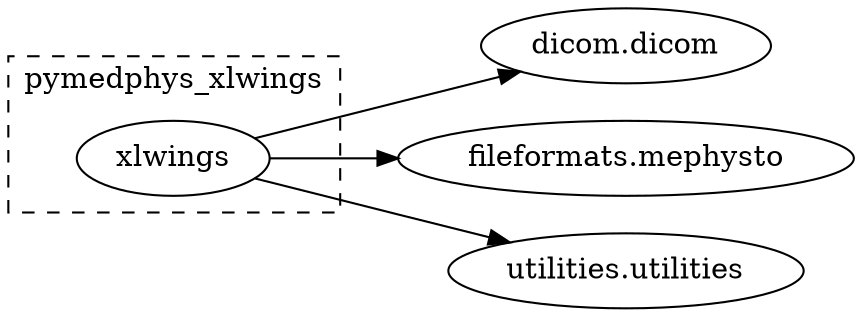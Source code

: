 strict digraph {
	graph [rankdir=LR];
	{
		graph [rank=same];
		"pymedphys_dicom.dicom"		 [URL="#pymedphys-dicom-dicom",
			label="dicom.dicom"];
		"pymedphys_fileformats.mephysto"		 [URL="#pymedphys-fileformats-mephysto",
			label="fileformats.mephysto"];
		"pymedphys_utilities.utilities"		 [URL="#pymedphys-utilities-utilities",
			label="utilities.utilities"];
	}
	subgraph cluster_0 {
		graph [URL="#pymedphys-xlwings",
			label=pymedphys_xlwings,
			style=dashed
		];
		{
			graph [rank=same];
			"pymedphys_xlwings.xlwings"			 [URL="#pymedphys-xlwings-xlwings",
				label=xlwings];
		}
	}
	"pymedphys_xlwings.xlwings" -> "pymedphys_dicom.dicom";
	"pymedphys_xlwings.xlwings" -> "pymedphys_fileformats.mephysto";
	"pymedphys_xlwings.xlwings" -> "pymedphys_utilities.utilities";
}
